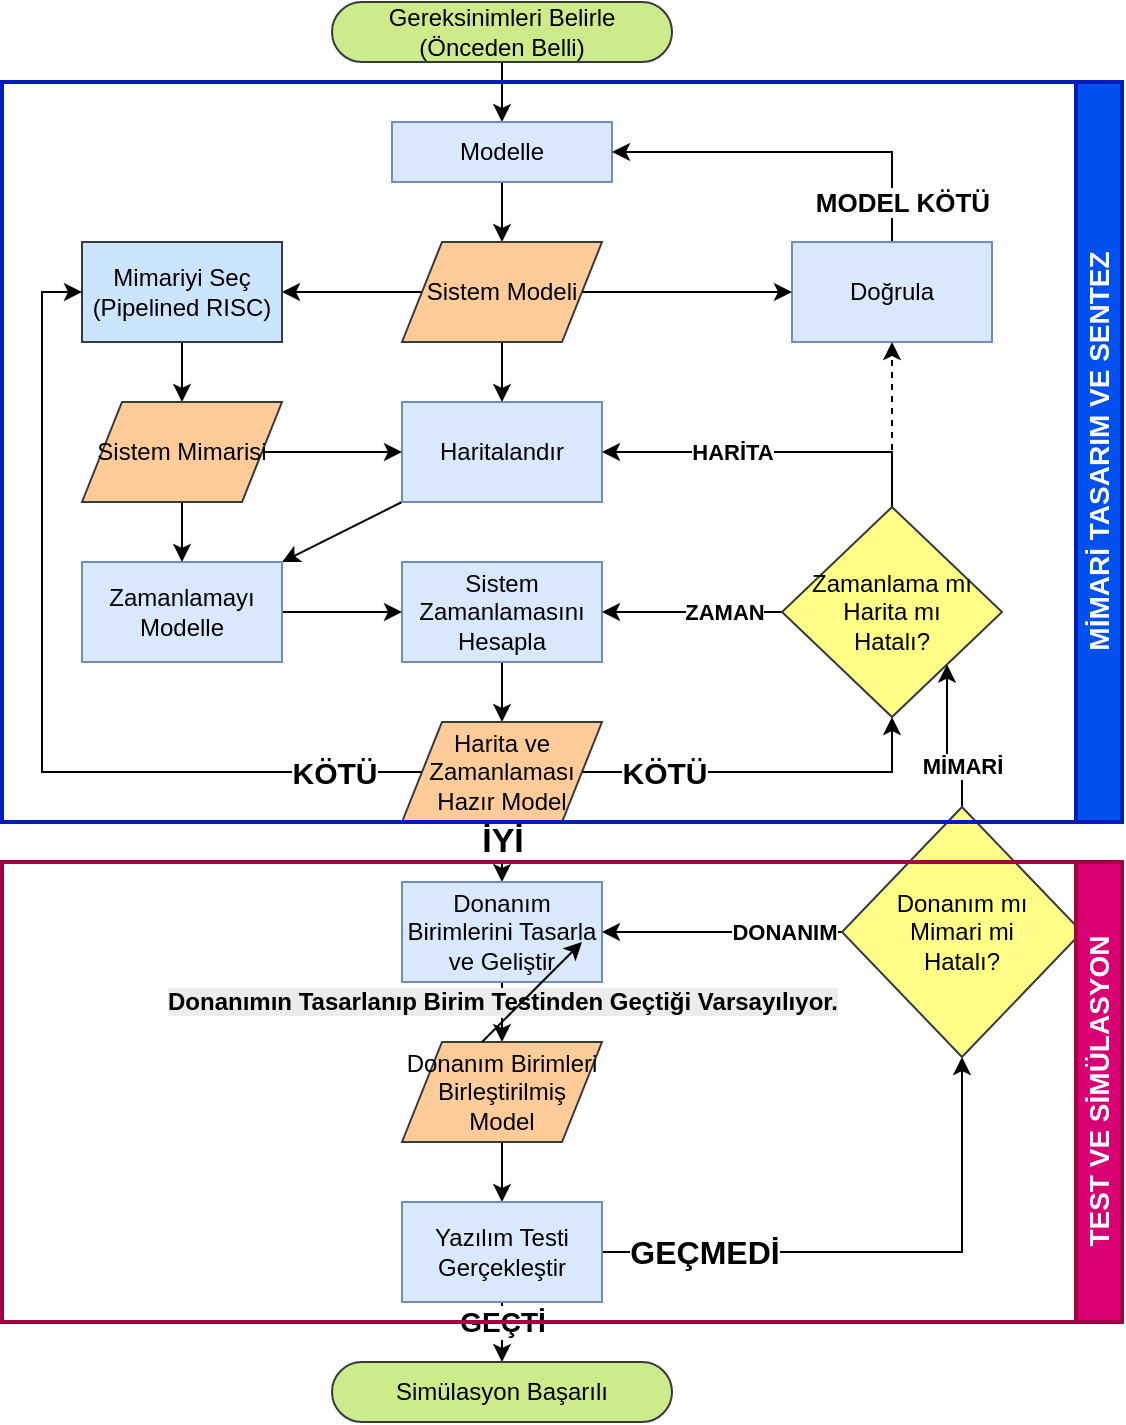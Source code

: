 <mxfile version="27.0.3">
  <diagram name="Sayfa -1" id="1YZpVivO5C1xOhhlY4xE">
    <mxGraphModel dx="1042" dy="535" grid="1" gridSize="10" guides="1" tooltips="1" connect="1" arrows="1" fold="1" page="1" pageScale="1" pageWidth="827" pageHeight="1169" math="0" shadow="0">
      <root>
        <mxCell id="0" />
        <mxCell id="1" parent="0" />
        <mxCell id="uDwHtsQXHuehvUkDQlLI-31" style="edgeStyle=orthogonalEdgeStyle;rounded=0;orthogonalLoop=1;jettySize=auto;html=1;exitX=0.5;exitY=0.5;exitDx=0;exitDy=15;exitPerimeter=0;entryX=0.5;entryY=0;entryDx=0;entryDy=0;" parent="1" source="uDwHtsQXHuehvUkDQlLI-16" target="uDwHtsQXHuehvUkDQlLI-17" edge="1">
          <mxGeometry relative="1" as="geometry" />
        </mxCell>
        <mxCell id="uDwHtsQXHuehvUkDQlLI-16" value="Gereksinimleri Belirle&lt;div&gt;(Önceden Belli)&lt;/div&gt;" style="html=1;dashed=0;whiteSpace=wrap;shape=mxgraph.dfd.start;fillColor=#cdeb8b;strokeColor=#36393d;" parent="1" vertex="1">
          <mxGeometry x="315" y="30" width="170" height="30" as="geometry" />
        </mxCell>
        <mxCell id="uDwHtsQXHuehvUkDQlLI-32" style="edgeStyle=orthogonalEdgeStyle;rounded=0;orthogonalLoop=1;jettySize=auto;html=1;exitX=0.5;exitY=1;exitDx=0;exitDy=0;entryX=0.5;entryY=0;entryDx=0;entryDy=0;" parent="1" source="uDwHtsQXHuehvUkDQlLI-17" target="uDwHtsQXHuehvUkDQlLI-25" edge="1">
          <mxGeometry relative="1" as="geometry" />
        </mxCell>
        <mxCell id="uDwHtsQXHuehvUkDQlLI-17" value="Modelle" style="html=1;dashed=0;whiteSpace=wrap;fillColor=#dae8fc;strokeColor=#6c8ebf;" parent="1" vertex="1">
          <mxGeometry x="345" y="90" width="110" height="30" as="geometry" />
        </mxCell>
        <mxCell id="uDwHtsQXHuehvUkDQlLI-38" style="rounded=0;orthogonalLoop=1;jettySize=auto;html=1;exitX=0;exitY=1;exitDx=0;exitDy=0;entryX=1;entryY=0;entryDx=0;entryDy=0;" parent="1" source="uDwHtsQXHuehvUkDQlLI-18" target="uDwHtsQXHuehvUkDQlLI-27" edge="1">
          <mxGeometry relative="1" as="geometry" />
        </mxCell>
        <mxCell id="uDwHtsQXHuehvUkDQlLI-18" value="Haritalandır" style="html=1;dashed=0;whiteSpace=wrap;fillColor=#dae8fc;strokeColor=#6c8ebf;" parent="1" vertex="1">
          <mxGeometry x="350" y="230" width="100" height="50" as="geometry" />
        </mxCell>
        <mxCell id="uDwHtsQXHuehvUkDQlLI-41" style="edgeStyle=orthogonalEdgeStyle;rounded=0;orthogonalLoop=1;jettySize=auto;html=1;exitX=0.5;exitY=1;exitDx=0;exitDy=0;entryX=0.5;entryY=0;entryDx=0;entryDy=0;" parent="1" source="uDwHtsQXHuehvUkDQlLI-19" target="uDwHtsQXHuehvUkDQlLI-40" edge="1">
          <mxGeometry relative="1" as="geometry" />
        </mxCell>
        <mxCell id="uDwHtsQXHuehvUkDQlLI-19" value="Sistem Zamanlamasını Hesapla" style="html=1;dashed=0;whiteSpace=wrap;fillColor=#dae8fc;strokeColor=#6c8ebf;" parent="1" vertex="1">
          <mxGeometry x="350" y="310" width="100" height="50" as="geometry" />
        </mxCell>
        <mxCell id="uDwHtsQXHuehvUkDQlLI-73" style="edgeStyle=orthogonalEdgeStyle;rounded=0;orthogonalLoop=1;jettySize=auto;html=1;exitX=0.5;exitY=0;exitDx=0;exitDy=0;entryX=1;entryY=0.5;entryDx=0;entryDy=0;" parent="1" source="uDwHtsQXHuehvUkDQlLI-24" target="uDwHtsQXHuehvUkDQlLI-17" edge="1">
          <mxGeometry relative="1" as="geometry" />
        </mxCell>
        <mxCell id="uDwHtsQXHuehvUkDQlLI-74" value="MODEL KÖTÜ" style="edgeLabel;html=1;align=center;verticalAlign=middle;resizable=0;points=[];fontStyle=1;fontSize=13;" parent="uDwHtsQXHuehvUkDQlLI-73" vertex="1" connectable="0">
          <mxGeometry x="-0.682" y="2" relative="1" as="geometry">
            <mxPoint x="7" y="9" as="offset" />
          </mxGeometry>
        </mxCell>
        <mxCell id="uDwHtsQXHuehvUkDQlLI-24" value="Doğrula" style="html=1;dashed=0;whiteSpace=wrap;fillColor=#dae8fc;strokeColor=#6c8ebf;" parent="1" vertex="1">
          <mxGeometry x="545" y="150" width="100" height="50" as="geometry" />
        </mxCell>
        <mxCell id="uDwHtsQXHuehvUkDQlLI-33" style="edgeStyle=orthogonalEdgeStyle;rounded=0;orthogonalLoop=1;jettySize=auto;html=1;exitX=0;exitY=0.5;exitDx=0;exitDy=0;entryX=1;entryY=0.5;entryDx=0;entryDy=0;" parent="1" source="uDwHtsQXHuehvUkDQlLI-25" target="uDwHtsQXHuehvUkDQlLI-26" edge="1">
          <mxGeometry relative="1" as="geometry" />
        </mxCell>
        <mxCell id="uDwHtsQXHuehvUkDQlLI-34" style="edgeStyle=orthogonalEdgeStyle;rounded=0;orthogonalLoop=1;jettySize=auto;html=1;exitX=0.5;exitY=1;exitDx=0;exitDy=0;entryX=0.5;entryY=0;entryDx=0;entryDy=0;" parent="1" source="uDwHtsQXHuehvUkDQlLI-25" target="uDwHtsQXHuehvUkDQlLI-18" edge="1">
          <mxGeometry relative="1" as="geometry" />
        </mxCell>
        <mxCell id="uDwHtsQXHuehvUkDQlLI-72" style="edgeStyle=orthogonalEdgeStyle;rounded=0;orthogonalLoop=1;jettySize=auto;html=1;exitX=1;exitY=0.5;exitDx=0;exitDy=0;entryX=0;entryY=0.5;entryDx=0;entryDy=0;" parent="1" source="uDwHtsQXHuehvUkDQlLI-25" target="uDwHtsQXHuehvUkDQlLI-24" edge="1">
          <mxGeometry relative="1" as="geometry" />
        </mxCell>
        <mxCell id="uDwHtsQXHuehvUkDQlLI-25" value="Sistem Modeli" style="shape=parallelogram;perimeter=parallelogramPerimeter;whiteSpace=wrap;html=1;dashed=0;fillColor=#ffcc99;strokeColor=#36393d;" parent="1" vertex="1">
          <mxGeometry x="350" y="150" width="100" height="50" as="geometry" />
        </mxCell>
        <mxCell id="uDwHtsQXHuehvUkDQlLI-35" style="edgeStyle=orthogonalEdgeStyle;rounded=0;orthogonalLoop=1;jettySize=auto;html=1;exitX=0.5;exitY=1;exitDx=0;exitDy=0;entryX=0.5;entryY=0;entryDx=0;entryDy=0;" parent="1" source="uDwHtsQXHuehvUkDQlLI-26" target="uDwHtsQXHuehvUkDQlLI-30" edge="1">
          <mxGeometry relative="1" as="geometry" />
        </mxCell>
        <mxCell id="uDwHtsQXHuehvUkDQlLI-26" value="Mimariyi Seç&lt;div&gt;(Pipelined RISC)&lt;/div&gt;" style="html=1;dashed=0;whiteSpace=wrap;fillColor=#cce5ff;strokeColor=#36393d;" parent="1" vertex="1">
          <mxGeometry x="190" y="150" width="100" height="50" as="geometry" />
        </mxCell>
        <mxCell id="uDwHtsQXHuehvUkDQlLI-39" style="edgeStyle=orthogonalEdgeStyle;rounded=0;orthogonalLoop=1;jettySize=auto;html=1;exitX=1;exitY=0.5;exitDx=0;exitDy=0;entryX=0;entryY=0.5;entryDx=0;entryDy=0;" parent="1" source="uDwHtsQXHuehvUkDQlLI-27" target="uDwHtsQXHuehvUkDQlLI-19" edge="1">
          <mxGeometry relative="1" as="geometry" />
        </mxCell>
        <mxCell id="uDwHtsQXHuehvUkDQlLI-27" value="Zamanlamayı Modelle" style="html=1;dashed=0;whiteSpace=wrap;fillColor=#dae8fc;strokeColor=#6c8ebf;" parent="1" vertex="1">
          <mxGeometry x="190" y="310" width="100" height="50" as="geometry" />
        </mxCell>
        <mxCell id="uDwHtsQXHuehvUkDQlLI-36" style="edgeStyle=orthogonalEdgeStyle;rounded=0;orthogonalLoop=1;jettySize=auto;html=1;exitX=1;exitY=0.5;exitDx=0;exitDy=0;entryX=0;entryY=0.5;entryDx=0;entryDy=0;" parent="1" source="uDwHtsQXHuehvUkDQlLI-30" target="uDwHtsQXHuehvUkDQlLI-18" edge="1">
          <mxGeometry relative="1" as="geometry" />
        </mxCell>
        <mxCell id="uDwHtsQXHuehvUkDQlLI-37" style="edgeStyle=orthogonalEdgeStyle;rounded=0;orthogonalLoop=1;jettySize=auto;html=1;exitX=0.5;exitY=1;exitDx=0;exitDy=0;" parent="1" source="uDwHtsQXHuehvUkDQlLI-30" target="uDwHtsQXHuehvUkDQlLI-27" edge="1">
          <mxGeometry relative="1" as="geometry" />
        </mxCell>
        <mxCell id="uDwHtsQXHuehvUkDQlLI-30" value="Sistem Mimarisi" style="shape=parallelogram;perimeter=parallelogramPerimeter;whiteSpace=wrap;html=1;dashed=0;fillColor=#ffcc99;strokeColor=#36393d;" parent="1" vertex="1">
          <mxGeometry x="190" y="230" width="100" height="50" as="geometry" />
        </mxCell>
        <mxCell id="uDwHtsQXHuehvUkDQlLI-42" style="edgeStyle=orthogonalEdgeStyle;rounded=0;orthogonalLoop=1;jettySize=auto;html=1;exitX=0;exitY=0.5;exitDx=0;exitDy=0;entryX=0;entryY=0.5;entryDx=0;entryDy=0;" parent="1" source="uDwHtsQXHuehvUkDQlLI-40" target="uDwHtsQXHuehvUkDQlLI-26" edge="1">
          <mxGeometry relative="1" as="geometry">
            <mxPoint x="160" y="260" as="targetPoint" />
          </mxGeometry>
        </mxCell>
        <mxCell id="uDwHtsQXHuehvUkDQlLI-50" value="KÖTÜ" style="edgeLabel;html=1;align=center;verticalAlign=middle;resizable=0;points=[];fontStyle=1;fontSize=15;" parent="uDwHtsQXHuehvUkDQlLI-42" vertex="1" connectable="0">
          <mxGeometry x="-0.842" y="1" relative="1" as="geometry">
            <mxPoint x="-9" y="-1" as="offset" />
          </mxGeometry>
        </mxCell>
        <mxCell id="uDwHtsQXHuehvUkDQlLI-45" style="edgeStyle=orthogonalEdgeStyle;rounded=0;orthogonalLoop=1;jettySize=auto;html=1;exitX=1;exitY=0.5;exitDx=0;exitDy=0;strokeColor=default;curved=0;entryX=0.5;entryY=1;entryDx=0;entryDy=0;" parent="1" source="uDwHtsQXHuehvUkDQlLI-40" target="uDwHtsQXHuehvUkDQlLI-65" edge="1">
          <mxGeometry relative="1" as="geometry">
            <mxPoint x="600" y="415" as="targetPoint" />
            <Array as="points">
              <mxPoint x="595" y="415" />
            </Array>
          </mxGeometry>
        </mxCell>
        <mxCell id="uDwHtsQXHuehvUkDQlLI-49" value="KÖTÜ" style="edgeLabel;html=1;align=center;verticalAlign=middle;resizable=0;points=[];fontStyle=1;fontSize=15;" parent="uDwHtsQXHuehvUkDQlLI-45" vertex="1" connectable="0">
          <mxGeometry x="-0.835" relative="1" as="geometry">
            <mxPoint x="26" as="offset" />
          </mxGeometry>
        </mxCell>
        <mxCell id="uDwHtsQXHuehvUkDQlLI-52" style="edgeStyle=orthogonalEdgeStyle;rounded=0;orthogonalLoop=1;jettySize=auto;html=1;exitX=0.5;exitY=1;exitDx=0;exitDy=0;entryX=0.5;entryY=0;entryDx=0;entryDy=0;" parent="1" source="uDwHtsQXHuehvUkDQlLI-40" target="uDwHtsQXHuehvUkDQlLI-51" edge="1">
          <mxGeometry relative="1" as="geometry" />
        </mxCell>
        <mxCell id="uDwHtsQXHuehvUkDQlLI-71" value="İYİ" style="edgeLabel;html=1;align=center;verticalAlign=middle;resizable=0;points=[];fontStyle=1;fontSize=17;" parent="uDwHtsQXHuehvUkDQlLI-52" vertex="1" connectable="0">
          <mxGeometry x="-0.493" y="-2" relative="1" as="geometry">
            <mxPoint x="2" y="2" as="offset" />
          </mxGeometry>
        </mxCell>
        <mxCell id="uDwHtsQXHuehvUkDQlLI-40" value="Harita ve Zamanlaması Hazır Model" style="shape=parallelogram;perimeter=parallelogramPerimeter;whiteSpace=wrap;html=1;dashed=0;fillColor=#ffcc99;strokeColor=#36393d;" parent="1" vertex="1">
          <mxGeometry x="350" y="390" width="100" height="50" as="geometry" />
        </mxCell>
        <mxCell id="uDwHtsQXHuehvUkDQlLI-77" style="edgeStyle=orthogonalEdgeStyle;rounded=0;orthogonalLoop=1;jettySize=auto;html=1;exitX=0.5;exitY=1;exitDx=0;exitDy=0;entryX=0.5;entryY=0;entryDx=0;entryDy=0;" parent="1" source="uDwHtsQXHuehvUkDQlLI-51" edge="1">
          <mxGeometry relative="1" as="geometry">
            <mxPoint x="400" y="550" as="targetPoint" />
          </mxGeometry>
        </mxCell>
        <mxCell id="uDwHtsQXHuehvUkDQlLI-79" value="&lt;span style=&quot;font-size: 12px; background-color: rgb(236, 236, 236);&quot;&gt;Donanımın Tasarlanıp Birim Testinden Geçtiği Varsayılıyor.&lt;/span&gt;" style="edgeLabel;html=1;align=center;verticalAlign=middle;resizable=0;points=[];fontStyle=1" parent="uDwHtsQXHuehvUkDQlLI-77" vertex="1" connectable="0">
          <mxGeometry x="-0.56" y="-2" relative="1" as="geometry">
            <mxPoint x="2" y="3" as="offset" />
          </mxGeometry>
        </mxCell>
        <mxCell id="uDwHtsQXHuehvUkDQlLI-51" value="Donanım Birimlerini Tasarla ve Geliştir" style="html=1;dashed=0;whiteSpace=wrap;fillColor=#dae8fc;strokeColor=#6c8ebf;" parent="1" vertex="1">
          <mxGeometry x="350" y="470" width="100" height="50" as="geometry" />
        </mxCell>
        <mxCell id="uDwHtsQXHuehvUkDQlLI-69" style="edgeStyle=orthogonalEdgeStyle;rounded=0;orthogonalLoop=1;jettySize=auto;html=1;exitX=0.5;exitY=0;exitDx=0;exitDy=0;entryX=1;entryY=0.5;entryDx=0;entryDy=0;" parent="1" source="uDwHtsQXHuehvUkDQlLI-65" target="uDwHtsQXHuehvUkDQlLI-18" edge="1">
          <mxGeometry relative="1" as="geometry" />
        </mxCell>
        <mxCell id="uDwHtsQXHuehvUkDQlLI-91" value="HARİTA" style="edgeLabel;html=1;align=center;verticalAlign=middle;resizable=0;points=[];fontStyle=1" parent="uDwHtsQXHuehvUkDQlLI-69" vertex="1" connectable="0">
          <mxGeometry x="-0.096" y="4" relative="1" as="geometry">
            <mxPoint x="-30" y="-4" as="offset" />
          </mxGeometry>
        </mxCell>
        <mxCell id="uDwHtsQXHuehvUkDQlLI-70" style="edgeStyle=orthogonalEdgeStyle;rounded=0;orthogonalLoop=1;jettySize=auto;html=1;exitX=0;exitY=0.5;exitDx=0;exitDy=0;entryX=1;entryY=0.5;entryDx=0;entryDy=0;" parent="1" source="uDwHtsQXHuehvUkDQlLI-65" target="uDwHtsQXHuehvUkDQlLI-19" edge="1">
          <mxGeometry relative="1" as="geometry" />
        </mxCell>
        <mxCell id="uDwHtsQXHuehvUkDQlLI-92" value="ZAMAN" style="edgeLabel;html=1;align=center;verticalAlign=middle;resizable=0;points=[];fontStyle=1" parent="uDwHtsQXHuehvUkDQlLI-70" vertex="1" connectable="0">
          <mxGeometry x="-0.031" y="-1" relative="1" as="geometry">
            <mxPoint x="14" y="1" as="offset" />
          </mxGeometry>
        </mxCell>
        <mxCell id="uDwHtsQXHuehvUkDQlLI-65" value="Zamanlama mı&lt;div&gt;Harita mı&lt;/div&gt;&lt;div&gt;&lt;span style=&quot;background-color: transparent; color: light-dark(rgb(0, 0, 0), rgb(255, 255, 255));&quot;&gt;Hatalı?&lt;/span&gt;&lt;/div&gt;" style="shape=rhombus;html=1;dashed=0;whiteSpace=wrap;perimeter=rhombusPerimeter;fillColor=#ffff88;strokeColor=#36393d;" parent="1" vertex="1">
          <mxGeometry x="540" y="282.5" width="110" height="105" as="geometry" />
        </mxCell>
        <mxCell id="uDwHtsQXHuehvUkDQlLI-75" value="" style="endArrow=classic;html=1;rounded=0;entryX=0.5;entryY=1;entryDx=0;entryDy=0;dashed=1;" parent="1" target="uDwHtsQXHuehvUkDQlLI-24" edge="1">
          <mxGeometry width="50" height="50" relative="1" as="geometry">
            <mxPoint x="595" y="260" as="sourcePoint" />
            <mxPoint x="440" y="250" as="targetPoint" />
          </mxGeometry>
        </mxCell>
        <mxCell id="uDwHtsQXHuehvUkDQlLI-82" style="edgeStyle=orthogonalEdgeStyle;rounded=0;orthogonalLoop=1;jettySize=auto;html=1;exitX=0.5;exitY=1;exitDx=0;exitDy=0;entryX=0.5;entryY=0;entryDx=0;entryDy=0;" parent="1" source="uDwHtsQXHuehvUkDQlLI-78" target="uDwHtsQXHuehvUkDQlLI-81" edge="1">
          <mxGeometry relative="1" as="geometry" />
        </mxCell>
        <mxCell id="uDwHtsQXHuehvUkDQlLI-78" value="Donanım Birimleri Birleştirilmiş Model" style="shape=parallelogram;perimeter=parallelogramPerimeter;whiteSpace=wrap;html=1;dashed=0;fillColor=#ffcc99;strokeColor=#36393d;" parent="1" vertex="1">
          <mxGeometry x="350" y="550" width="100" height="50" as="geometry" />
        </mxCell>
        <mxCell id="uDwHtsQXHuehvUkDQlLI-88" style="edgeStyle=orthogonalEdgeStyle;rounded=0;orthogonalLoop=1;jettySize=auto;html=1;exitX=1;exitY=0.5;exitDx=0;exitDy=0;entryX=0.5;entryY=1;entryDx=0;entryDy=0;" parent="1" source="uDwHtsQXHuehvUkDQlLI-81" target="uDwHtsQXHuehvUkDQlLI-90" edge="1">
          <mxGeometry relative="1" as="geometry">
            <mxPoint x="660" y="560" as="targetPoint" />
          </mxGeometry>
        </mxCell>
        <mxCell id="uDwHtsQXHuehvUkDQlLI-89" value="&lt;b&gt;&lt;font style=&quot;font-size: 16px;&quot;&gt;GEÇMEDİ&lt;/font&gt;&lt;/b&gt;" style="edgeLabel;html=1;align=center;verticalAlign=middle;resizable=0;points=[];" parent="uDwHtsQXHuehvUkDQlLI-88" vertex="1" connectable="0">
          <mxGeometry x="-0.825" y="2" relative="1" as="geometry">
            <mxPoint x="26" y="2" as="offset" />
          </mxGeometry>
        </mxCell>
        <mxCell id="DSmQPi2KkjjBDiO4iGE_-9" style="edgeStyle=orthogonalEdgeStyle;rounded=0;orthogonalLoop=1;jettySize=auto;html=1;exitX=0.5;exitY=1;exitDx=0;exitDy=0;" edge="1" parent="1" source="uDwHtsQXHuehvUkDQlLI-81">
          <mxGeometry relative="1" as="geometry">
            <mxPoint x="400" y="710" as="targetPoint" />
          </mxGeometry>
        </mxCell>
        <mxCell id="DSmQPi2KkjjBDiO4iGE_-10" value="&lt;b&gt;&lt;font style=&quot;font-size: 14px;&quot;&gt;GEÇTİ&lt;/font&gt;&lt;/b&gt;" style="edgeLabel;html=1;align=center;verticalAlign=middle;resizable=0;points=[];" vertex="1" connectable="0" parent="DSmQPi2KkjjBDiO4iGE_-9">
          <mxGeometry x="0.72" relative="1" as="geometry">
            <mxPoint y="-16" as="offset" />
          </mxGeometry>
        </mxCell>
        <mxCell id="uDwHtsQXHuehvUkDQlLI-81" value="Yazılım Testi Gerçekleştir" style="html=1;dashed=0;whiteSpace=wrap;fillColor=#dae8fc;strokeColor=#6c8ebf;" parent="1" vertex="1">
          <mxGeometry x="350" y="630" width="100" height="50" as="geometry" />
        </mxCell>
        <mxCell id="uDwHtsQXHuehvUkDQlLI-94" style="rounded=0;orthogonalLoop=1;jettySize=auto;html=1;exitX=0.5;exitY=0;exitDx=0;exitDy=0;entryX=1;entryY=1;entryDx=0;entryDy=0;edgeStyle=orthogonalEdgeStyle;curved=0;" parent="1" source="uDwHtsQXHuehvUkDQlLI-90" target="uDwHtsQXHuehvUkDQlLI-65" edge="1">
          <mxGeometry relative="1" as="geometry" />
        </mxCell>
        <mxCell id="uDwHtsQXHuehvUkDQlLI-96" value="&lt;b&gt;MİMARİ&lt;/b&gt;" style="edgeLabel;html=1;align=center;verticalAlign=middle;resizable=0;points=[];" parent="uDwHtsQXHuehvUkDQlLI-94" vertex="1" connectable="0">
          <mxGeometry x="-0.479" relative="1" as="geometry">
            <mxPoint as="offset" />
          </mxGeometry>
        </mxCell>
        <mxCell id="uDwHtsQXHuehvUkDQlLI-95" style="edgeStyle=orthogonalEdgeStyle;rounded=0;orthogonalLoop=1;jettySize=auto;html=1;exitX=0;exitY=0.5;exitDx=0;exitDy=0;entryX=1;entryY=0.5;entryDx=0;entryDy=0;" parent="1" source="uDwHtsQXHuehvUkDQlLI-90" target="uDwHtsQXHuehvUkDQlLI-51" edge="1">
          <mxGeometry relative="1" as="geometry" />
        </mxCell>
        <mxCell id="uDwHtsQXHuehvUkDQlLI-97" value="&lt;b&gt;DONANIM&lt;/b&gt;" style="edgeLabel;html=1;align=center;verticalAlign=middle;resizable=0;points=[];" parent="uDwHtsQXHuehvUkDQlLI-95" vertex="1" connectable="0">
          <mxGeometry x="-0.573" y="-1" relative="1" as="geometry">
            <mxPoint x="-4" y="1" as="offset" />
          </mxGeometry>
        </mxCell>
        <mxCell id="uDwHtsQXHuehvUkDQlLI-90" value="Donanım mı&lt;div&gt;Mimari mi&lt;div&gt;Hatalı?&lt;/div&gt;&lt;/div&gt;" style="shape=rhombus;html=1;dashed=0;whiteSpace=wrap;perimeter=rhombusPerimeter;fillColor=#ffff88;strokeColor=#36393d;" parent="1" vertex="1">
          <mxGeometry x="570" y="432.5" width="120" height="125" as="geometry" />
        </mxCell>
        <mxCell id="DSmQPi2KkjjBDiO4iGE_-6" value="&lt;span style=&quot;font-size: 14px; text-wrap-mode: nowrap;&quot;&gt;TEST VE SİMÜLASYON&lt;/span&gt;" style="swimlane;horizontal=0;whiteSpace=wrap;html=1;direction=west;fillColor=#d80073;fontColor=#ffffff;strokeColor=#A50040;strokeWidth=2;" vertex="1" parent="1">
          <mxGeometry x="150" y="460" width="560" height="230" as="geometry" />
        </mxCell>
        <mxCell id="DSmQPi2KkjjBDiO4iGE_-7" value="&lt;span style=&quot;font-size: 14px; text-wrap-mode: nowrap;&quot;&gt;MİMARİ TASARIM VE SENTEZ&lt;/span&gt;" style="swimlane;horizontal=0;whiteSpace=wrap;html=1;direction=west;fillColor=#0050ef;strokeColor=#001DBC;fontColor=#ffffff;strokeWidth=2;" vertex="1" parent="1">
          <mxGeometry x="150" y="70" width="560" height="370" as="geometry">
            <mxRectangle x="135" y="220" width="40" height="180" as="alternateBounds" />
          </mxGeometry>
        </mxCell>
        <mxCell id="DSmQPi2KkjjBDiO4iGE_-8" value="" style="endArrow=classic;html=1;rounded=0;" edge="1" parent="1">
          <mxGeometry width="50" height="50" relative="1" as="geometry">
            <mxPoint x="390" y="550" as="sourcePoint" />
            <mxPoint x="440" y="500" as="targetPoint" />
          </mxGeometry>
        </mxCell>
        <mxCell id="DSmQPi2KkjjBDiO4iGE_-12" value="Simülasyon Başarılı" style="html=1;dashed=0;whiteSpace=wrap;shape=mxgraph.dfd.start;fillColor=#cdeb8b;strokeColor=#36393d;" vertex="1" parent="1">
          <mxGeometry x="315" y="710" width="170" height="30" as="geometry" />
        </mxCell>
      </root>
    </mxGraphModel>
  </diagram>
</mxfile>
